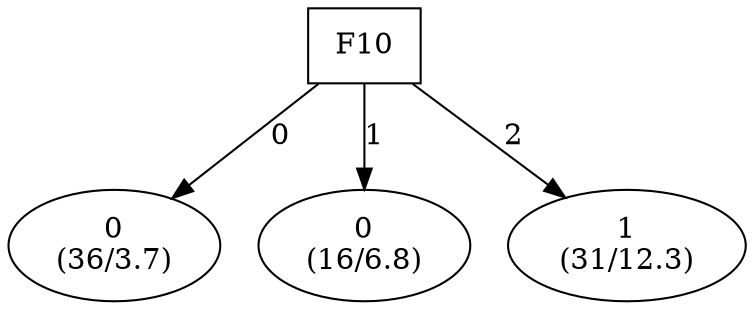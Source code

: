 digraph YaDT {
n0 [ shape=box, label="F10\n"]
n0 -> n1 [label="0"]
n1 [ shape=ellipse, label="0\n(36/3.7)"]
n0 -> n2 [label="1"]
n2 [ shape=ellipse, label="0\n(16/6.8)"]
n0 -> n3 [label="2"]
n3 [ shape=ellipse, label="1\n(31/12.3)"]
}
